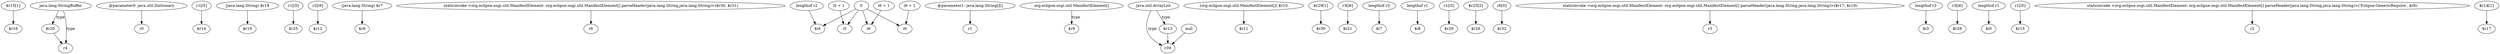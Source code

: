 digraph g {
0[label="$r15[1]"]
1[label="$r16"]
0->1[label=""]
2[label="java.lang.StringBuffer"]
3[label="$r20"]
2->3[label="type"]
4[label="@parameter0: java.util.Dictionary"]
5[label="r0"]
4->5[label=""]
6[label="r1[i5]"]
7[label="$r14"]
6->7[label=""]
8[label="(java.lang.String) $r18"]
9[label="$r19"]
8->9[label=""]
10[label="r1[i5]"]
11[label="$r25"]
10->11[label=""]
12[label="r2[i9]"]
13[label="$r12"]
12->13[label=""]
14[label="(java.lang.String) $r7"]
15[label="$r8"]
14->15[label=""]
16[label="staticinvoke <org.eclipse.osgi.util.ManifestElement: org.eclipse.osgi.util.ManifestElement[] parseHeader(java.lang.String,java.lang.String)>($r30, $r31)"]
17[label="r6"]
16->17[label=""]
18[label="r4"]
2->18[label="type"]
19[label="0"]
20[label="i5"]
19->20[label=""]
21[label="@parameter1: java.lang.String[][]"]
22[label="r1"]
21->22[label=""]
23[label="org.eclipse.osgi.util.ManifestElement[]"]
24[label="$r9"]
23->24[label="type"]
25[label="java.util.ArrayList"]
26[label="r39"]
25->26[label="type"]
27[label="(org.eclipse.osgi.util.ManifestElement[]) $r10"]
28[label="$r11"]
27->28[label=""]
29[label="$r29[1]"]
30[label="$r30"]
29->30[label=""]
31[label="$i4"]
19->31[label=""]
32[label="$r13"]
25->32[label="type"]
33[label="r3[i6]"]
34[label="$r21"]
33->34[label=""]
35[label="i6 + 1"]
36[label="i6"]
35->36[label=""]
37[label="lengthof r3"]
38[label="$i7"]
37->38[label=""]
39[label="i9"]
19->39[label=""]
32->26[label=""]
40[label="lengthof r1"]
41[label="$i8"]
40->41[label=""]
19->36[label=""]
3->18[label=""]
42[label="null"]
42->26[label=""]
43[label="r1[i5]"]
44[label="$r29"]
43->44[label=""]
45[label="i9 + 1"]
45->39[label=""]
46[label="$r25[2]"]
47[label="$r26"]
46->47[label=""]
48[label="r6[0]"]
49[label="$r32"]
48->49[label=""]
50[label="staticinvoke <org.eclipse.osgi.util.ManifestElement: org.eclipse.osgi.util.ManifestElement[] parseHeader(java.lang.String,java.lang.String)>($r17, $r19)"]
51[label="r3"]
50->51[label=""]
52[label="lengthof r2"]
52->31[label=""]
53[label="lengthof r2"]
54[label="$i3"]
53->54[label=""]
55[label="r3[i6]"]
56[label="$r28"]
55->56[label=""]
57[label="lengthof r1"]
58[label="$i0"]
57->58[label=""]
59[label="r1[i5]"]
60[label="$r15"]
59->60[label=""]
61[label="i5 + 1"]
61->20[label=""]
62[label="staticinvoke <org.eclipse.osgi.util.ManifestElement: org.eclipse.osgi.util.ManifestElement[] parseHeader(java.lang.String,java.lang.String)>('Eclipse-GenericRequire', $r8)"]
63[label="r2"]
62->63[label=""]
64[label="$r14[1]"]
65[label="$r17"]
64->65[label=""]
}